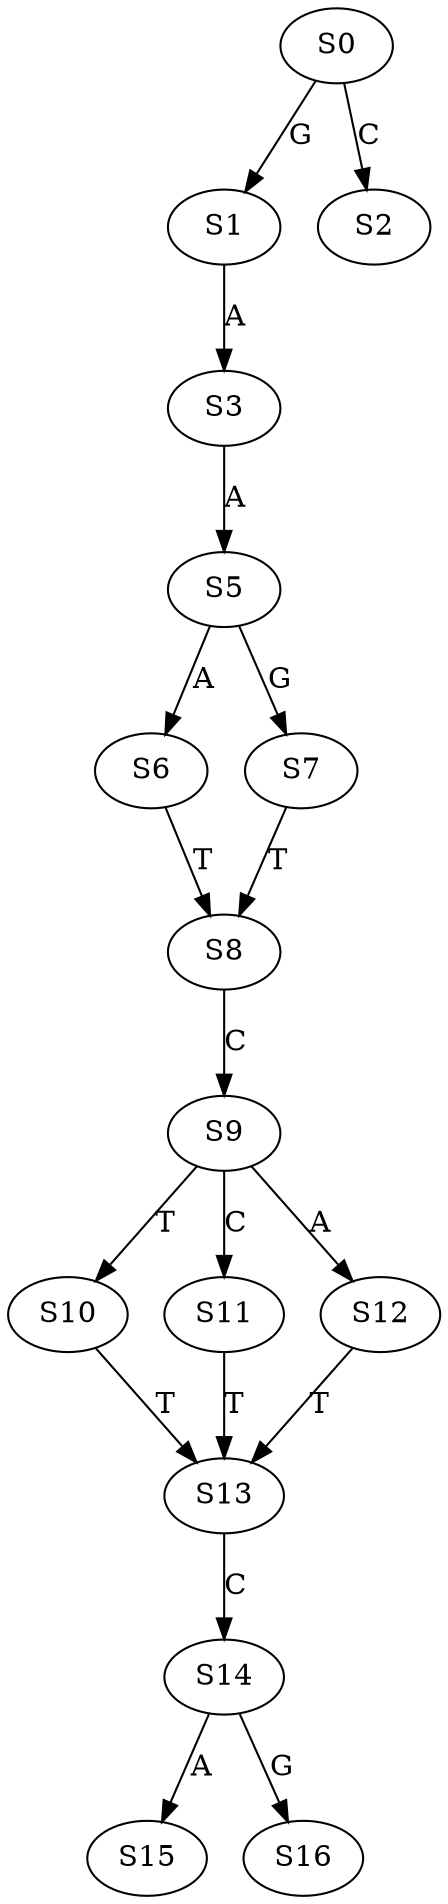 strict digraph  {
	S0 -> S1 [ label = G ];
	S0 -> S2 [ label = C ];
	S1 -> S3 [ label = A ];
	S3 -> S5 [ label = A ];
	S5 -> S6 [ label = A ];
	S5 -> S7 [ label = G ];
	S6 -> S8 [ label = T ];
	S7 -> S8 [ label = T ];
	S8 -> S9 [ label = C ];
	S9 -> S10 [ label = T ];
	S9 -> S11 [ label = C ];
	S9 -> S12 [ label = A ];
	S10 -> S13 [ label = T ];
	S11 -> S13 [ label = T ];
	S12 -> S13 [ label = T ];
	S13 -> S14 [ label = C ];
	S14 -> S15 [ label = A ];
	S14 -> S16 [ label = G ];
}
